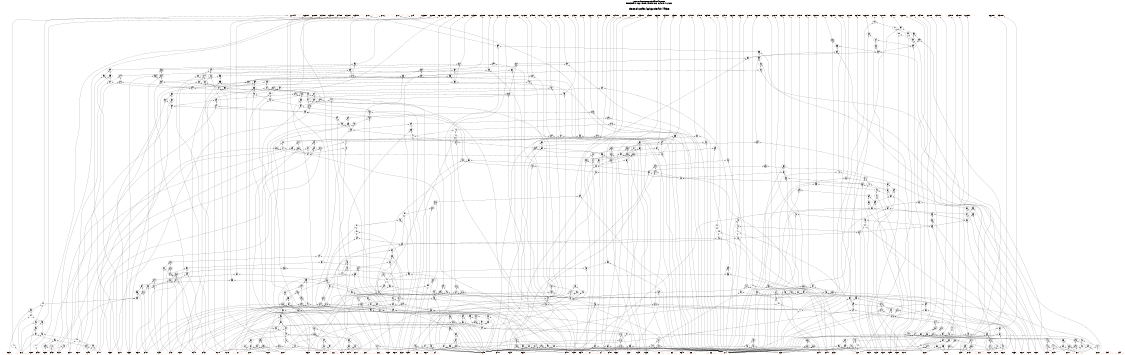 # Network structure generated by ABC

digraph network {
size = "7.5,10";
center = true;
edge [dir = back];

{
  node [shape = plaintext];
  edge [style = invis];
  LevelTitle1 [label=""];
  LevelTitle2 [label=""];
  Level56 [label = ""];
  Level55 [label = ""];
  Level54 [label = ""];
  Level53 [label = ""];
  Level52 [label = ""];
  Level51 [label = ""];
  Level50 [label = ""];
  Level49 [label = ""];
  Level48 [label = ""];
  Level47 [label = ""];
  Level46 [label = ""];
  Level45 [label = ""];
  Level44 [label = ""];
  Level43 [label = ""];
  Level42 [label = ""];
  Level41 [label = ""];
  Level40 [label = ""];
  Level39 [label = ""];
  Level38 [label = ""];
  Level37 [label = ""];
  Level36 [label = ""];
  Level35 [label = ""];
  Level34 [label = ""];
  Level33 [label = ""];
  Level32 [label = ""];
  Level31 [label = ""];
  Level30 [label = ""];
  Level29 [label = ""];
  Level28 [label = ""];
  Level27 [label = ""];
  Level26 [label = ""];
  Level25 [label = ""];
  Level24 [label = ""];
  Level23 [label = ""];
  Level22 [label = ""];
  Level21 [label = ""];
  Level20 [label = ""];
  Level19 [label = ""];
  Level18 [label = ""];
  Level17 [label = ""];
  Level16 [label = ""];
  Level15 [label = ""];
  Level14 [label = ""];
  Level13 [label = ""];
  Level12 [label = ""];
  Level11 [label = ""];
  Level10 [label = ""];
  Level9 [label = ""];
  Level8 [label = ""];
  Level7 [label = ""];
  Level6 [label = ""];
  Level5 [label = ""];
  Level4 [label = ""];
  Level3 [label = ""];
  Level2 [label = ""];
  Level1 [label = ""];
  Level0 [label = ""];
  LevelTitle1 ->  LevelTitle2 ->  Level56 ->  Level55 ->  Level54 ->  Level53 ->  Level52 ->  Level51 ->  Level50 ->  Level49 ->  Level48 ->  Level47 ->  Level46 ->  Level45 ->  Level44 ->  Level43 ->  Level42 ->  Level41 ->  Level40 ->  Level39 ->  Level38 ->  Level37 ->  Level36 ->  Level35 ->  Level34 ->  Level33 ->  Level32 ->  Level31 ->  Level30 ->  Level29 ->  Level28 ->  Level27 ->  Level26 ->  Level25 ->  Level24 ->  Level23 ->  Level22 ->  Level21 ->  Level20 ->  Level19 ->  Level18 ->  Level17 ->  Level16 ->  Level15 ->  Level14 ->  Level13 ->  Level12 ->  Level11 ->  Level10 ->  Level9 ->  Level8 ->  Level7 ->  Level6 ->  Level5 ->  Level4 ->  Level3 ->  Level2 ->  Level1 ->  Level0;
}

{
  rank = same;
  LevelTitle1;
  title1 [shape=plaintext,
          fontsize=20,
          fontname = "Times-Roman",
          label="Network structure visualized by ABC\nBenchmark \"top\". Time was Thu Oct  8 20:19:11 2020. "
         ];
}

{
  rank = same;
  LevelTitle2;
  title2 [shape=plaintext,
          fontsize=18,
          fontname = "Times-Roman",
          label="The network contains 466 logic nodes and 74 latches.\n"
         ];
}

{
  rank = same;
  Level56;
  Node20 [label = "pg701bf", shape = invtriangle, color = coral, fillcolor = coral];
  Node21 [label = "pg702", shape = invtriangle, color = coral, fillcolor = coral];
  Node22 [label = "pg726", shape = invtriangle, color = coral, fillcolor = coral];
  Node23 [label = "pg727", shape = invtriangle, color = coral, fillcolor = coral];
  Node24 [label = "pg729", shape = invtriangle, color = coral, fillcolor = coral];
  Node26 [label = "ng31L_in", shape = box, color = coral, fillcolor = coral];
  Node29 [label = "ng27L_in", shape = box, color = coral, fillcolor = coral];
  Node32 [label = "ng28L_in", shape = box, color = coral, fillcolor = coral];
  Node35 [label = "ng29L_in", shape = box, color = coral, fillcolor = coral];
  Node38 [label = "ng30L_in", shape = box, color = coral, fillcolor = coral];
  Node41 [label = "ng23L_in", shape = box, color = coral, fillcolor = coral];
  Node44 [label = "ng24L_in", shape = box, color = coral, fillcolor = coral];
  Node47 [label = "ng25L_in", shape = box, color = coral, fillcolor = coral];
  Node50 [label = "ng26L_in", shape = box, color = coral, fillcolor = coral];
  Node53 [label = "ng72L_in", shape = box, color = coral, fillcolor = coral];
  Node56 [label = "ng83L_in", shape = box, color = coral, fillcolor = coral];
  Node59 [label = "ng94L_in", shape = box, color = coral, fillcolor = coral];
  Node62 [label = "ng73L_in", shape = box, color = coral, fillcolor = coral];
  Node65 [label = "ng82L_in", shape = box, color = coral, fillcolor = coral];
  Node68 [label = "ng95L_in", shape = box, color = coral, fillcolor = coral];
  Node71 [label = "ng74L_in", shape = box, color = coral, fillcolor = coral];
  Node74 [label = "ng85L_in", shape = box, color = coral, fillcolor = coral];
  Node77 [label = "ng92L_in", shape = box, color = coral, fillcolor = coral];
  Node80 [label = "ng22L_in", shape = box, color = coral, fillcolor = coral];
  Node83 [label = "ng75L_in", shape = box, color = coral, fillcolor = coral];
  Node86 [label = "ng84L_in", shape = box, color = coral, fillcolor = coral];
  Node89 [label = "ng93L_in", shape = box, color = coral, fillcolor = coral];
  Node92 [label = "ng32L_in", shape = box, color = coral, fillcolor = coral];
  Node95 [label = "ng43L_in", shape = box, color = coral, fillcolor = coral];
  Node98 [label = "ng54L_in", shape = box, color = coral, fillcolor = coral];
  Node101 [label = "ng65L_in", shape = box, color = coral, fillcolor = coral];
  Node104 [label = "ng33L_in", shape = box, color = coral, fillcolor = coral];
  Node107 [label = "ng42L_in", shape = box, color = coral, fillcolor = coral];
  Node110 [label = "ng55L_in", shape = box, color = coral, fillcolor = coral];
  Node113 [label = "ng64L_in", shape = box, color = coral, fillcolor = coral];
  Node116 [label = "ng34L_in", shape = box, color = coral, fillcolor = coral];
  Node119 [label = "ng45L_in", shape = box, color = coral, fillcolor = coral];
  Node122 [label = "ng52L_in", shape = box, color = coral, fillcolor = coral];
  Node125 [label = "ng63L_in", shape = box, color = coral, fillcolor = coral];
  Node128 [label = "ng35L_in", shape = box, color = coral, fillcolor = coral];
  Node131 [label = "ng44L_in", shape = box, color = coral, fillcolor = coral];
  Node134 [label = "ng53L_in", shape = box, color = coral, fillcolor = coral];
  Node137 [label = "ng62L_in", shape = box, color = coral, fillcolor = coral];
  Node140 [label = "ng36L_in", shape = box, color = coral, fillcolor = coral];
  Node143 [label = "ng47L_in", shape = box, color = coral, fillcolor = coral];
  Node146 [label = "ng58L_in", shape = box, color = coral, fillcolor = coral];
  Node149 [label = "ng69L_in", shape = box, color = coral, fillcolor = coral];
  Node152 [label = "ng80L_in", shape = box, color = coral, fillcolor = coral];
  Node155 [label = "ng91L_in", shape = box, color = coral, fillcolor = coral];
  Node158 [label = "ng37L_in", shape = box, color = coral, fillcolor = coral];
  Node161 [label = "ng46L_in", shape = box, color = coral, fillcolor = coral];
  Node164 [label = "ng59L_in", shape = box, color = coral, fillcolor = coral];
  Node167 [label = "ng68L_in", shape = box, color = coral, fillcolor = coral];
  Node170 [label = "ng81L_in", shape = box, color = coral, fillcolor = coral];
  Node173 [label = "ng90L_in", shape = box, color = coral, fillcolor = coral];
  Node176 [label = "ng38L_in", shape = box, color = coral, fillcolor = coral];
  Node179 [label = "ng49L_in", shape = box, color = coral, fillcolor = coral];
  Node182 [label = "ng56L_in", shape = box, color = coral, fillcolor = coral];
  Node185 [label = "ng67L_in", shape = box, color = coral, fillcolor = coral];
  Node188 [label = "ng39L_in", shape = box, color = coral, fillcolor = coral];
  Node191 [label = "ng48L_in", shape = box, color = coral, fillcolor = coral];
  Node194 [label = "ng57L_in", shape = box, color = coral, fillcolor = coral];
  Node197 [label = "ng66L_in", shape = box, color = coral, fillcolor = coral];
  Node200 [label = "ng40L_in", shape = box, color = coral, fillcolor = coral];
  Node203 [label = "ng51L_in", shape = box, color = coral, fillcolor = coral];
  Node206 [label = "ng76L_in", shape = box, color = coral, fillcolor = coral];
  Node209 [label = "ng87L_in", shape = box, color = coral, fillcolor = coral];
  Node212 [label = "ng41L_in", shape = box, color = coral, fillcolor = coral];
  Node215 [label = "ng50L_in", shape = box, color = coral, fillcolor = coral];
  Node218 [label = "ng77L_in", shape = box, color = coral, fillcolor = coral];
  Node221 [label = "ng86L_in", shape = box, color = coral, fillcolor = coral];
  Node224 [label = "ng60L_in", shape = box, color = coral, fillcolor = coral];
  Node227 [label = "ng71L_in", shape = box, color = coral, fillcolor = coral];
  Node230 [label = "ng78L_in", shape = box, color = coral, fillcolor = coral];
  Node233 [label = "ng89L_in", shape = box, color = coral, fillcolor = coral];
  Node236 [label = "ng61L_in", shape = box, color = coral, fillcolor = coral];
  Node239 [label = "ng70L_in", shape = box, color = coral, fillcolor = coral];
  Node242 [label = "ng79L_in", shape = box, color = coral, fillcolor = coral];
  Node245 [label = "ng88L_in", shape = box, color = coral, fillcolor = coral];
}

{
  rank = same;
  Level55;
  Node702 [label = "702\n", shape = ellipse];
}

{
  rank = same;
  Level54;
  Node594 [label = "594\n", shape = ellipse];
  Node701 [label = "701\n", shape = ellipse];
}

{
  rank = same;
  Level53;
  Node593 [label = "593\n", shape = ellipse];
  Node615 [label = "615\n", shape = ellipse];
  Node699 [label = "699\n", shape = ellipse];
  Node700 [label = "700\n", shape = ellipse];
}

{
  rank = same;
  Level52;
  Node591 [label = "591\n", shape = ellipse];
  Node592 [label = "592\n", shape = ellipse];
  Node614 [label = "614\n", shape = ellipse];
  Node636 [label = "636\n", shape = ellipse];
}

{
  rank = same;
  Level51;
  Node359 [label = "359\n", shape = ellipse];
  Node590 [label = "590\n", shape = ellipse];
  Node613 [label = "613\n", shape = ellipse];
  Node635 [label = "635\n", shape = ellipse];
}

{
  rank = same;
  Level50;
  Node358 [label = "358\n", shape = ellipse];
  Node589 [label = "589\n", shape = ellipse];
  Node634 [label = "634\n", shape = ellipse];
}

{
  rank = same;
  Level49;
  Node357 [label = "357\n", shape = ellipse];
  Node588 [label = "588\n", shape = ellipse];
}

{
  rank = same;
  Level48;
  Node356 [label = "356\n", shape = ellipse];
  Node567 [label = "567\n", shape = ellipse];
  Node570 [label = "570\n", shape = ellipse];
  Node587 [label = "587\n", shape = ellipse];
  Node690 [label = "690\n", shape = ellipse];
  Node698 [label = "698\n", shape = ellipse];
}

{
  rank = same;
  Level47;
  Node352 [label = "352\n", shape = ellipse];
  Node557 [label = "557\n", shape = ellipse];
  Node566 [label = "566\n", shape = ellipse];
  Node569 [label = "569\n", shape = ellipse];
  Node586 [label = "586\n", shape = ellipse];
  Node675 [label = "675\n", shape = ellipse];
  Node680 [label = "680\n", shape = ellipse];
  Node689 [label = "689\n", shape = ellipse];
  Node697 [label = "697\n", shape = ellipse];
}

{
  rank = same;
  Level46;
  Node351 [label = "351\n", shape = ellipse];
  Node556 [label = "556\n", shape = ellipse];
  Node564 [label = "564\n", shape = ellipse];
  Node565 [label = "565\n", shape = ellipse];
  Node568 [label = "568\n", shape = ellipse];
  Node656 [label = "656\n", shape = ellipse];
  Node660 [label = "660\n", shape = ellipse];
  Node674 [label = "674\n", shape = ellipse];
  Node676 [label = "676\n", shape = ellipse];
  Node679 [label = "679\n", shape = ellipse];
  Node687 [label = "687\n", shape = ellipse];
  Node688 [label = "688\n", shape = ellipse];
  Node695 [label = "695\n", shape = ellipse];
  Node696 [label = "696\n", shape = ellipse];
}

{
  rank = same;
  Level45;
  Node350 [label = "350\n", shape = ellipse];
  Node481 [label = "481\n", shape = ellipse];
  Node552 [label = "552\n", shape = ellipse];
  Node554 [label = "554\n", shape = ellipse];
  Node555 [label = "555\n", shape = ellipse];
  Node655 [label = "655\n", shape = ellipse];
  Node659 [label = "659\n", shape = ellipse];
  Node672 [label = "672\n", shape = ellipse];
  Node673 [label = "673\n", shape = ellipse];
  Node677 [label = "677\n", shape = ellipse];
  Node678 [label = "678\n", shape = ellipse];
}

{
  rank = same;
  Level44;
  Node349 [label = "349\n", shape = ellipse];
  Node467 [label = "467\n", shape = ellipse];
  Node480 [label = "480\n", shape = ellipse];
  Node553 [label = "553\n", shape = ellipse];
  Node584 [label = "584\n", shape = ellipse];
  Node612 [label = "612\n", shape = ellipse];
  Node654 [label = "654\n", shape = ellipse];
  Node657 [label = "657\n", shape = ellipse];
  Node658 [label = "658\n", shape = ellipse];
}

{
  rank = same;
  Level43;
  Node348 [label = "348\n", shape = ellipse];
  Node445 [label = "445\n", shape = ellipse];
  Node466 [label = "466\n", shape = ellipse];
  Node478 [label = "478\n", shape = ellipse];
  Node479 [label = "479\n", shape = ellipse];
  Node583 [label = "583\n", shape = ellipse];
  Node585 [label = "585\n", shape = ellipse];
  Node611 [label = "611\n", shape = ellipse];
  Node646 [label = "646\n", shape = ellipse];
}

{
  rank = same;
  Level42;
  Node347 [label = "347\n", shape = ellipse];
  Node444 [label = "444\n", shape = ellipse];
  Node464 [label = "464\n", shape = ellipse];
  Node465 [label = "465\n", shape = ellipse];
  Node579 [label = "579\n", shape = ellipse];
  Node581 [label = "581\n", shape = ellipse];
  Node582 [label = "582\n", shape = ellipse];
  Node610 [label = "610\n", shape = ellipse];
  Node645 [label = "645\n", shape = ellipse];
}

{
  rank = same;
  Level41;
  Node346 [label = "346\n", shape = ellipse];
  Node434 [label = "434\n", shape = ellipse];
  Node580 [label = "580\n", shape = ellipse];
  Node644 [label = "644\n", shape = ellipse];
}

{
  rank = same;
  Level40;
  Node345 [label = "345\n", shape = ellipse];
  Node433 [label = "433\n", shape = ellipse];
  Node625 [label = "625\n", shape = ellipse];
}

{
  rank = same;
  Level39;
  Node344 [label = "344\n", shape = ellipse];
  Node432 [label = "432\n", shape = ellipse];
  Node605 [label = "605\n", shape = ellipse];
  Node624 [label = "624\n", shape = ellipse];
}

{
  rank = same;
  Level38;
  Node343 [label = "343\n", shape = ellipse];
  Node431 [label = "431\n", shape = ellipse];
  Node573 [label = "573\n", shape = ellipse];
  Node604 [label = "604\n", shape = ellipse];
  Node623 [label = "623\n", shape = ellipse];
}

{
  rank = same;
  Level37;
  Node342 [label = "342\n", shape = ellipse];
  Node572 [label = "572\n", shape = ellipse];
  Node603 [label = "603\n", shape = ellipse];
}

{
  rank = same;
  Level36;
  Node341 [label = "341\n", shape = ellipse];
  Node571 [label = "571\n", shape = ellipse];
  Node578 [label = "578\n", shape = ellipse];
  Node629 [label = "629\n", shape = ellipse];
  Node633 [label = "633\n", shape = ellipse];
  Node643 [label = "643\n", shape = ellipse];
  Node667 [label = "667\n", shape = ellipse];
  Node671 [label = "671\n", shape = ellipse];
}

{
  rank = same;
  Level35;
  Node340 [label = "340\n", shape = ellipse];
  Node354 [label = "354\n", shape = ellipse];
  Node539 [label = "539\n", shape = ellipse];
  Node577 [label = "577\n", shape = ellipse];
  Node628 [label = "628\n", shape = ellipse];
  Node632 [label = "632\n", shape = ellipse];
  Node642 [label = "642\n", shape = ellipse];
  Node653 [label = "653\n", shape = ellipse];
  Node666 [label = "666\n", shape = ellipse];
  Node670 [label = "670\n", shape = ellipse];
}

{
  rank = same;
  Level34;
  Node339 [label = "339\n", shape = ellipse];
  Node527 [label = "527\n", shape = ellipse];
  Node538 [label = "538\n", shape = ellipse];
  Node575 [label = "575\n", shape = ellipse];
  Node576 [label = "576\n", shape = ellipse];
  Node626 [label = "626\n", shape = ellipse];
  Node627 [label = "627\n", shape = ellipse];
  Node630 [label = "630\n", shape = ellipse];
  Node631 [label = "631\n", shape = ellipse];
  Node639 [label = "639\n", shape = ellipse];
  Node640 [label = "640\n", shape = ellipse];
  Node641 [label = "641\n", shape = ellipse];
  Node652 [label = "652\n", shape = ellipse];
  Node665 [label = "665\n", shape = ellipse];
  Node668 [label = "668\n", shape = ellipse];
  Node669 [label = "669\n", shape = ellipse];
}

{
  rank = same;
  Level33;
  Node338 [label = "338\n", shape = ellipse];
  Node523 [label = "523\n", shape = ellipse];
  Node526 [label = "526\n", shape = ellipse];
  Node536 [label = "536\n", shape = ellipse];
  Node537 [label = "537\n", shape = ellipse];
  Node574 [label = "574\n", shape = ellipse];
  Node638 [label = "638\n", shape = ellipse];
  Node651 [label = "651\n", shape = ellipse];
}

{
  rank = same;
  Level32;
  Node336 [label = "336\n", shape = ellipse];
  Node337 [label = "337\n", shape = ellipse];
  Node430 [label = "430\n", shape = ellipse];
  Node522 [label = "522\n", shape = ellipse];
  Node524 [label = "524\n", shape = ellipse];
  Node525 [label = "525\n", shape = ellipse];
  Node546 [label = "546\n", shape = ellipse];
  Node637 [label = "637\n", shape = ellipse];
}

{
  rank = same;
  Level31;
  Node335 [label = "335\n", shape = ellipse];
  Node353 [label = "353\n", shape = ellipse];
  Node429 [label = "429\n", shape = ellipse];
  Node532 [label = "532\n", shape = ellipse];
  Node545 [label = "545\n", shape = ellipse];
}

{
  rank = same;
  Level30;
  Node334 [label = "334\n", shape = ellipse];
  Node428 [label = "428\n", shape = ellipse];
  Node512 [label = "512\n", shape = ellipse];
  Node531 [label = "531\n", shape = ellipse];
  Node544 [label = "544\n", shape = ellipse];
}

{
  rank = same;
  Level29;
  Node333 [label = "333\n", shape = ellipse];
  Node381 [label = "381\n", shape = ellipse];
  Node511 [label = "511\n", shape = ellipse];
  Node530 [label = "530\n", shape = ellipse];
}

{
  rank = same;
  Level28;
  Node332 [label = "332\n", shape = ellipse];
  Node380 [label = "380\n", shape = ellipse];
  Node393 [label = "393\n", shape = ellipse];
  Node510 [label = "510\n", shape = ellipse];
}

{
  rank = same;
  Level27;
  Node331 [label = "331\n", shape = ellipse];
  Node379 [label = "379\n", shape = ellipse];
  Node390 [label = "390\n", shape = ellipse];
  Node392 [label = "392\n", shape = ellipse];
}

{
  rank = same;
  Level26;
  Node330 [label = "330\n", shape = ellipse];
  Node389 [label = "389\n", shape = ellipse];
  Node391 [label = "391\n", shape = ellipse];
  Node509 [label = "509\n", shape = ellipse];
}

{
  rank = same;
  Level25;
  Node329 [label = "329\n", shape = ellipse];
  Node387 [label = "387\n", shape = ellipse];
  Node388 [label = "388\n", shape = ellipse];
  Node508 [label = "508\n", shape = ellipse];
}

{
  rank = same;
  Level24;
  Node328 [label = "328\n", shape = ellipse];
  Node355 [label = "355\n", shape = ellipse];
  Node384 [label = "384\n", shape = ellipse];
  Node386 [label = "386\n", shape = ellipse];
  Node500 [label = "500\n", shape = ellipse];
}

{
  rank = same;
  Level23;
  Node327 [label = "327\n", shape = ellipse];
  Node383 [label = "383\n", shape = ellipse];
  Node385 [label = "385\n", shape = ellipse];
  Node416 [label = "416\n", shape = ellipse];
  Node497 [label = "497\n", shape = ellipse];
}

{
  rank = same;
  Level22;
  Node326 [label = "326\n", shape = ellipse];
  Node382 [label = "382\n", shape = ellipse];
  Node413 [label = "413\n", shape = ellipse];
  Node415 [label = "415\n", shape = ellipse];
  Node496 [label = "496\n", shape = ellipse];
}

{
  rank = same;
  Level21;
  Node325 [label = "325\n", shape = ellipse];
  Node410 [label = "410\n", shape = ellipse];
  Node412 [label = "412\n", shape = ellipse];
  Node414 [label = "414\n", shape = ellipse];
  Node491 [label = "491\n", shape = ellipse];
}

{
  rank = same;
  Level20;
  Node324 [label = "324\n", shape = ellipse];
  Node409 [label = "409\n", shape = ellipse];
  Node411 [label = "411\n", shape = ellipse];
  Node490 [label = "490\n", shape = ellipse];
}

{
  rank = same;
  Level19;
  Node323 [label = "323\n", shape = ellipse];
  Node408 [label = "408\n", shape = ellipse];
  Node489 [label = "489\n", shape = ellipse];
}

{
  rank = same;
  Level18;
  Node322 [label = "322\n", shape = ellipse];
}

{
  rank = same;
  Level17;
  Node321 [label = "321\n", shape = ellipse];
}

{
  rank = same;
  Level16;
  Node313 [label = "313\n", shape = ellipse];
  Node609 [label = "609\n", shape = ellipse];
}

{
  rank = same;
  Level15;
  Node312 [label = "312\n", shape = ellipse];
  Node443 [label = "443\n", shape = ellipse];
  Node463 [label = "463\n", shape = ellipse];
  Node551 [label = "551\n", shape = ellipse];
  Node608 [label = "608\n", shape = ellipse];
}

{
  rank = same;
  Level14;
  Node304 [label = "304\n", shape = ellipse];
  Node442 [label = "442\n", shape = ellipse];
  Node462 [label = "462\n", shape = ellipse];
  Node550 [label = "550\n", shape = ellipse];
  Node559 [label = "559\n", shape = ellipse];
  Node563 [label = "563\n", shape = ellipse];
  Node606 [label = "606\n", shape = ellipse];
  Node607 [label = "607\n", shape = ellipse];
}

{
  rank = same;
  Level13;
  Node303 [label = "303\n", shape = ellipse];
  Node441 [label = "441\n", shape = ellipse];
  Node461 [label = "461\n", shape = ellipse];
  Node495 [label = "495\n", shape = ellipse];
  Node520 [label = "520\n", shape = ellipse];
  Node548 [label = "548\n", shape = ellipse];
  Node549 [label = "549\n", shape = ellipse];
  Node558 [label = "558\n", shape = ellipse];
  Node562 [label = "562\n", shape = ellipse];
}

{
  rank = same;
  Level12;
  Node295 [label = "295\n", shape = ellipse];
  Node440 [label = "440\n", shape = ellipse];
  Node488 [label = "488\n", shape = ellipse];
  Node507 [label = "507\n", shape = ellipse];
  Node519 [label = "519\n", shape = ellipse];
  Node535 [label = "535\n", shape = ellipse];
  Node547 [label = "547\n", shape = ellipse];
  Node561 [label = "561\n", shape = ellipse];
}

{
  rank = same;
  Level11;
  Node294 [label = "294\n", shape = ellipse];
  Node424 [label = "424\n", shape = ellipse];
  Node438 [label = "438\n", shape = ellipse];
  Node439 [label = "439\n", shape = ellipse];
  Node455 [label = "455\n", shape = ellipse];
  Node460 [label = "460\n", shape = ellipse];
  Node470 [label = "470\n", shape = ellipse];
  Node484 [label = "484\n", shape = ellipse];
  Node487 [label = "487\n", shape = ellipse];
  Node499 [label = "499\n", shape = ellipse];
  Node517 [label = "517\n", shape = ellipse];
  Node518 [label = "518\n", shape = ellipse];
  Node534 [label = "534\n", shape = ellipse];
  Node597 [label = "597\n", shape = ellipse];
  Node618 [label = "618\n", shape = ellipse];
  Node686 [label = "686\n", shape = ellipse];
  Node705 [label = "705\n", shape = ellipse];
}

{
  rank = same;
  Level10;
  Node272 [label = "272\n", shape = ellipse];
  Node286 [label = "286\n", shape = ellipse];
  Node422 [label = "422\n", shape = ellipse];
  Node423 [label = "423\n", shape = ellipse];
  Node453 [label = "453\n", shape = ellipse];
  Node454 [label = "454\n", shape = ellipse];
  Node458 [label = "458\n", shape = ellipse];
  Node459 [label = "459\n", shape = ellipse];
  Node468 [label = "468\n", shape = ellipse];
  Node469 [label = "469\n", shape = ellipse];
  Node482 [label = "482\n", shape = ellipse];
  Node483 [label = "483\n", shape = ellipse];
  Node485 [label = "485\n", shape = ellipse];
  Node486 [label = "486\n", shape = ellipse];
  Node494 [label = "494\n", shape = ellipse];
  Node516 [label = "516\n", shape = ellipse];
  Node533 [label = "533\n", shape = ellipse];
  Node595 [label = "595\n", shape = ellipse];
  Node596 [label = "596\n", shape = ellipse];
  Node616 [label = "616\n", shape = ellipse];
  Node617 [label = "617\n", shape = ellipse];
  Node684 [label = "684\n", shape = ellipse];
  Node685 [label = "685\n", shape = ellipse];
  Node703 [label = "703\n", shape = ellipse];
  Node704 [label = "704\n", shape = ellipse];
}

{
  rank = same;
  Level9;
  Node271 [label = "271\n", shape = ellipse];
  Node285 [label = "285\n", shape = ellipse];
  Node293 [label = "293\n", shape = ellipse];
  Node302 [label = "302\n", shape = ellipse];
  Node311 [label = "311\n", shape = ellipse];
  Node320 [label = "320\n", shape = ellipse];
  Node418 [label = "418\n", shape = ellipse];
  Node427 [label = "427\n", shape = ellipse];
  Node457 [label = "457\n", shape = ellipse];
  Node493 [label = "493\n", shape = ellipse];
  Node514 [label = "514\n", shape = ellipse];
  Node515 [label = "515\n", shape = ellipse];
  Node543 [label = "543\n", shape = ellipse];
  Node650 [label = "650\n", shape = ellipse];
}

{
  rank = same;
  Level8;
  Node269 [label = "269\n", shape = ellipse];
  Node283 [label = "283\n", shape = ellipse];
  Node284 [label = "284\n", shape = ellipse];
  Node291 [label = "291\n", shape = ellipse];
  Node292 [label = "292\n", shape = ellipse];
  Node300 [label = "300\n", shape = ellipse];
  Node301 [label = "301\n", shape = ellipse];
  Node309 [label = "309\n", shape = ellipse];
  Node310 [label = "310\n", shape = ellipse];
  Node318 [label = "318\n", shape = ellipse];
  Node319 [label = "319\n", shape = ellipse];
  Node378 [label = "378\n", shape = ellipse];
  Node407 [label = "407\n", shape = ellipse];
  Node417 [label = "417\n", shape = ellipse];
  Node426 [label = "426\n", shape = ellipse];
  Node456 [label = "456\n", shape = ellipse];
  Node529 [label = "529\n", shape = ellipse];
  Node542 [label = "542\n", shape = ellipse];
  Node649 [label = "649\n", shape = ellipse];
}

{
  rank = same;
  Level7;
  Node268 [label = "268\n", shape = ellipse];
  Node282 [label = "282\n", shape = ellipse];
  Node290 [label = "290\n", shape = ellipse];
  Node299 [label = "299\n", shape = ellipse];
  Node308 [label = "308\n", shape = ellipse];
  Node317 [label = "317\n", shape = ellipse];
  Node377 [label = "377\n", shape = ellipse];
  Node405 [label = "405\n", shape = ellipse];
  Node528 [label = "528\n", shape = ellipse];
  Node540 [label = "540\n", shape = ellipse];
  Node541 [label = "541\n", shape = ellipse];
  Node647 [label = "647\n", shape = ellipse];
  Node648 [label = "648\n", shape = ellipse];
}

{
  rank = same;
  Level6;
  Node256 [label = "256\n", shape = ellipse];
  Node281 [label = "281\n", shape = ellipse];
  Node289 [label = "289\n", shape = ellipse];
  Node298 [label = "298\n", shape = ellipse];
  Node307 [label = "307\n", shape = ellipse];
  Node316 [label = "316\n", shape = ellipse];
  Node376 [label = "376\n", shape = ellipse];
  Node404 [label = "404\n", shape = ellipse];
}

{
  rank = same;
  Level5;
  Node252 [label = "252\n", shape = ellipse];
  Node280 [label = "280\n", shape = ellipse];
  Node288 [label = "288\n", shape = ellipse];
  Node297 [label = "297\n", shape = ellipse];
  Node306 [label = "306\n", shape = ellipse];
  Node315 [label = "315\n", shape = ellipse];
  Node374 [label = "374\n", shape = ellipse];
  Node403 [label = "403\n", shape = ellipse];
  Node406 [label = "406\n", shape = ellipse];
}

{
  rank = same;
  Level4;
  Node250 [label = "250\n", shape = ellipse];
  Node251 [label = "251\n", shape = ellipse];
  Node267 [label = "267\n", shape = ellipse];
  Node279 [label = "279\n", shape = ellipse];
  Node364 [label = "364\n", shape = ellipse];
  Node398 [label = "398\n", shape = ellipse];
  Node477 [label = "477\n", shape = ellipse];
  Node506 [label = "506\n", shape = ellipse];
  Node602 [label = "602\n", shape = ellipse];
  Node622 [label = "622\n", shape = ellipse];
}

{
  rank = same;
  Level3;
  Node249 [label = "249\n", shape = ellipse];
  Node266 [label = "266\n", shape = ellipse];
  Node277 [label = "277\n", shape = ellipse];
  Node278 [label = "278\n", shape = ellipse];
  Node362 [label = "362\n", shape = ellipse];
  Node363 [label = "363\n", shape = ellipse];
  Node375 [label = "375\n", shape = ellipse];
  Node397 [label = "397\n", shape = ellipse];
  Node402 [label = "402\n", shape = ellipse];
  Node449 [label = "449\n", shape = ellipse];
  Node476 [label = "476\n", shape = ellipse];
  Node505 [label = "505\n", shape = ellipse];
  Node601 [label = "601\n", shape = ellipse];
  Node621 [label = "621\n", shape = ellipse];
  Node664 [label = "664\n", shape = ellipse];
  Node694 [label = "694\n", shape = ellipse];
  Node709 [label = "709\n", shape = ellipse];
}

{
  rank = same;
  Level2;
  Node248 [label = "248\n", shape = ellipse];
  Node255 [label = "255\n", shape = ellipse];
  Node259 [label = "259\n", shape = ellipse];
  Node262 [label = "262\n", shape = ellipse];
  Node265 [label = "265\n", shape = ellipse];
  Node276 [label = "276\n", shape = ellipse];
  Node361 [label = "361\n", shape = ellipse];
  Node367 [label = "367\n", shape = ellipse];
  Node370 [label = "370\n", shape = ellipse];
  Node373 [label = "373\n", shape = ellipse];
  Node396 [label = "396\n", shape = ellipse];
  Node401 [label = "401\n", shape = ellipse];
  Node421 [label = "421\n", shape = ellipse];
  Node437 [label = "437\n", shape = ellipse];
  Node448 [label = "448\n", shape = ellipse];
  Node452 [label = "452\n", shape = ellipse];
  Node475 [label = "475\n", shape = ellipse];
  Node504 [label = "504\n", shape = ellipse];
  Node600 [label = "600\n", shape = ellipse];
  Node620 [label = "620\n", shape = ellipse];
  Node663 [label = "663\n", shape = ellipse];
  Node683 [label = "683\n", shape = ellipse];
  Node693 [label = "693\n", shape = ellipse];
  Node708 [label = "708\n", shape = ellipse];
}

{
  rank = same;
  Level1;
  Node247 [label = "247\n", shape = ellipse];
  Node253 [label = "253\n", shape = ellipse];
  Node254 [label = "254\n", shape = ellipse];
  Node257 [label = "257\n", shape = ellipse];
  Node258 [label = "258\n", shape = ellipse];
  Node260 [label = "260\n", shape = ellipse];
  Node261 [label = "261\n", shape = ellipse];
  Node263 [label = "263\n", shape = ellipse];
  Node264 [label = "264\n", shape = ellipse];
  Node270 [label = "270\n", shape = ellipse];
  Node273 [label = "273\n", shape = ellipse];
  Node274 [label = "274\n", shape = ellipse];
  Node275 [label = "275\n", shape = ellipse];
  Node287 [label = "287\n", shape = ellipse];
  Node296 [label = "296\n", shape = ellipse];
  Node305 [label = "305\n", shape = ellipse];
  Node314 [label = "314\n", shape = ellipse];
  Node360 [label = "360\n", shape = ellipse];
  Node365 [label = "365\n", shape = ellipse];
  Node366 [label = "366\n", shape = ellipse];
  Node368 [label = "368\n", shape = ellipse];
  Node369 [label = "369\n", shape = ellipse];
  Node371 [label = "371\n", shape = ellipse];
  Node372 [label = "372\n", shape = ellipse];
  Node394 [label = "394\n", shape = ellipse];
  Node395 [label = "395\n", shape = ellipse];
  Node399 [label = "399\n", shape = ellipse];
  Node400 [label = "400\n", shape = ellipse];
  Node419 [label = "419\n", shape = ellipse];
  Node420 [label = "420\n", shape = ellipse];
  Node425 [label = "425\n", shape = ellipse];
  Node435 [label = "435\n", shape = ellipse];
  Node436 [label = "436\n", shape = ellipse];
  Node446 [label = "446\n", shape = ellipse];
  Node447 [label = "447\n", shape = ellipse];
  Node450 [label = "450\n", shape = ellipse];
  Node451 [label = "451\n", shape = ellipse];
  Node471 [label = "471\n", shape = ellipse];
  Node472 [label = "472\n", shape = ellipse];
  Node473 [label = "473\n", shape = ellipse];
  Node474 [label = "474\n", shape = ellipse];
  Node492 [label = "492\n", shape = ellipse];
  Node498 [label = "498\n", shape = ellipse];
  Node501 [label = "501\n", shape = ellipse];
  Node502 [label = "502\n", shape = ellipse];
  Node503 [label = "503\n", shape = ellipse];
  Node513 [label = "513\n", shape = ellipse];
  Node521 [label = "521\n", shape = ellipse];
  Node560 [label = "560\n", shape = ellipse];
  Node598 [label = "598\n", shape = ellipse];
  Node599 [label = "599\n", shape = ellipse];
  Node619 [label = "619\n", shape = ellipse];
  Node661 [label = "661\n", shape = ellipse];
  Node662 [label = "662\n", shape = ellipse];
  Node681 [label = "681\n", shape = ellipse];
  Node682 [label = "682\n", shape = ellipse];
  Node691 [label = "691\n", shape = ellipse];
  Node692 [label = "692\n", shape = ellipse];
  Node706 [label = "706\n", shape = ellipse];
  Node707 [label = "707\n", shape = ellipse];
  Node710 [label = "710\n", shape = ellipse];
  Node711 [label = "711\n", shape = ellipse];
  Node712 [label = "712\n", shape = ellipse];
}

{
  rank = same;
  Level0;
  Node1 [label = "clock", shape = triangle, color = coral, fillcolor = coral];
  Node2 [label = "pg7", shape = triangle, color = coral, fillcolor = coral];
  Node3 [label = "pg6", shape = triangle, color = coral, fillcolor = coral];
  Node4 [label = "pg5", shape = triangle, color = coral, fillcolor = coral];
  Node5 [label = "pg4", shape = triangle, color = coral, fillcolor = coral];
  Node6 [label = "pg3", shape = triangle, color = coral, fillcolor = coral];
  Node7 [label = "pg2", shape = triangle, color = coral, fillcolor = coral];
  Node8 [label = "pg1", shape = triangle, color = coral, fillcolor = coral];
  Node9 [label = "pg0", shape = triangle, color = coral, fillcolor = coral];
  Node10 [label = "pg9", shape = triangle, color = coral, fillcolor = coral];
  Node11 [label = "pg8", shape = triangle, color = coral, fillcolor = coral];
  Node12 [label = "pclk", shape = triangle, color = coral, fillcolor = coral];
  Node13 [label = "pg10", shape = triangle, color = coral, fillcolor = coral];
  Node14 [label = "pg12", shape = triangle, color = coral, fillcolor = coral];
  Node15 [label = "pg11", shape = triangle, color = coral, fillcolor = coral];
  Node16 [label = "pg14", shape = triangle, color = coral, fillcolor = coral];
  Node17 [label = "pg13", shape = triangle, color = coral, fillcolor = coral];
  Node18 [label = "pg16", shape = triangle, color = coral, fillcolor = coral];
  Node19 [label = "pg15", shape = triangle, color = coral, fillcolor = coral];
  Node27 [label = "ng31L", shape = box, color = coral, fillcolor = coral];
  Node30 [label = "ng27L", shape = box, color = coral, fillcolor = coral];
  Node33 [label = "ng28L", shape = box, color = coral, fillcolor = coral];
  Node36 [label = "ng29L", shape = box, color = coral, fillcolor = coral];
  Node39 [label = "ng30L", shape = box, color = coral, fillcolor = coral];
  Node42 [label = "ng23L", shape = box, color = coral, fillcolor = coral];
  Node45 [label = "ng24L", shape = box, color = coral, fillcolor = coral];
  Node48 [label = "ng25L", shape = box, color = coral, fillcolor = coral];
  Node51 [label = "ng26L", shape = box, color = coral, fillcolor = coral];
  Node54 [label = "ng72L", shape = box, color = coral, fillcolor = coral];
  Node57 [label = "ng83L", shape = box, color = coral, fillcolor = coral];
  Node60 [label = "ng94L", shape = box, color = coral, fillcolor = coral];
  Node63 [label = "ng73L", shape = box, color = coral, fillcolor = coral];
  Node66 [label = "ng82L", shape = box, color = coral, fillcolor = coral];
  Node69 [label = "ng95L", shape = box, color = coral, fillcolor = coral];
  Node72 [label = "ng74L", shape = box, color = coral, fillcolor = coral];
  Node75 [label = "ng85L", shape = box, color = coral, fillcolor = coral];
  Node78 [label = "ng92L", shape = box, color = coral, fillcolor = coral];
  Node81 [label = "ng22L", shape = box, color = coral, fillcolor = coral];
  Node84 [label = "ng75L", shape = box, color = coral, fillcolor = coral];
  Node87 [label = "ng84L", shape = box, color = coral, fillcolor = coral];
  Node90 [label = "ng93L", shape = box, color = coral, fillcolor = coral];
  Node93 [label = "ng32L", shape = box, color = coral, fillcolor = coral];
  Node96 [label = "ng43L", shape = box, color = coral, fillcolor = coral];
  Node99 [label = "ng54L", shape = box, color = coral, fillcolor = coral];
  Node102 [label = "ng65L", shape = box, color = coral, fillcolor = coral];
  Node105 [label = "ng33L", shape = box, color = coral, fillcolor = coral];
  Node108 [label = "ng42L", shape = box, color = coral, fillcolor = coral];
  Node111 [label = "ng55L", shape = box, color = coral, fillcolor = coral];
  Node114 [label = "ng64L", shape = box, color = coral, fillcolor = coral];
  Node117 [label = "ng34L", shape = box, color = coral, fillcolor = coral];
  Node120 [label = "ng45L", shape = box, color = coral, fillcolor = coral];
  Node123 [label = "ng52L", shape = box, color = coral, fillcolor = coral];
  Node126 [label = "ng63L", shape = box, color = coral, fillcolor = coral];
  Node129 [label = "ng35L", shape = box, color = coral, fillcolor = coral];
  Node132 [label = "ng44L", shape = box, color = coral, fillcolor = coral];
  Node135 [label = "ng53L", shape = box, color = coral, fillcolor = coral];
  Node138 [label = "ng62L", shape = box, color = coral, fillcolor = coral];
  Node141 [label = "ng36L", shape = box, color = coral, fillcolor = coral];
  Node144 [label = "ng47L", shape = box, color = coral, fillcolor = coral];
  Node147 [label = "ng58L", shape = box, color = coral, fillcolor = coral];
  Node150 [label = "ng69L", shape = box, color = coral, fillcolor = coral];
  Node153 [label = "ng80L", shape = box, color = coral, fillcolor = coral];
  Node156 [label = "ng91L", shape = box, color = coral, fillcolor = coral];
  Node159 [label = "ng37L", shape = box, color = coral, fillcolor = coral];
  Node162 [label = "ng46L", shape = box, color = coral, fillcolor = coral];
  Node165 [label = "ng59L", shape = box, color = coral, fillcolor = coral];
  Node168 [label = "ng68L", shape = box, color = coral, fillcolor = coral];
  Node171 [label = "ng81L", shape = box, color = coral, fillcolor = coral];
  Node174 [label = "ng90L", shape = box, color = coral, fillcolor = coral];
  Node177 [label = "ng38L", shape = box, color = coral, fillcolor = coral];
  Node180 [label = "ng49L", shape = box, color = coral, fillcolor = coral];
  Node183 [label = "ng56L", shape = box, color = coral, fillcolor = coral];
  Node186 [label = "ng67L", shape = box, color = coral, fillcolor = coral];
  Node189 [label = "ng39L", shape = box, color = coral, fillcolor = coral];
  Node192 [label = "ng48L", shape = box, color = coral, fillcolor = coral];
  Node195 [label = "ng57L", shape = box, color = coral, fillcolor = coral];
  Node198 [label = "ng66L", shape = box, color = coral, fillcolor = coral];
  Node201 [label = "ng40L", shape = box, color = coral, fillcolor = coral];
  Node204 [label = "ng51L", shape = box, color = coral, fillcolor = coral];
  Node207 [label = "ng76L", shape = box, color = coral, fillcolor = coral];
  Node210 [label = "ng87L", shape = box, color = coral, fillcolor = coral];
  Node213 [label = "ng41L", shape = box, color = coral, fillcolor = coral];
  Node216 [label = "ng50L", shape = box, color = coral, fillcolor = coral];
  Node219 [label = "ng77L", shape = box, color = coral, fillcolor = coral];
  Node222 [label = "ng86L", shape = box, color = coral, fillcolor = coral];
  Node225 [label = "ng60L", shape = box, color = coral, fillcolor = coral];
  Node228 [label = "ng71L", shape = box, color = coral, fillcolor = coral];
  Node231 [label = "ng78L", shape = box, color = coral, fillcolor = coral];
  Node234 [label = "ng89L", shape = box, color = coral, fillcolor = coral];
  Node237 [label = "ng61L", shape = box, color = coral, fillcolor = coral];
  Node240 [label = "ng70L", shape = box, color = coral, fillcolor = coral];
  Node243 [label = "ng79L", shape = box, color = coral, fillcolor = coral];
  Node246 [label = "ng88L", shape = box, color = coral, fillcolor = coral];
}

title1 -> title2 [style = invis];
title2 -> Node20 [style = invis];
title2 -> Node21 [style = invis];
title2 -> Node22 [style = invis];
title2 -> Node23 [style = invis];
title2 -> Node24 [style = invis];
title2 -> Node26 [style = invis];
title2 -> Node29 [style = invis];
title2 -> Node32 [style = invis];
title2 -> Node35 [style = invis];
title2 -> Node38 [style = invis];
title2 -> Node41 [style = invis];
title2 -> Node44 [style = invis];
title2 -> Node47 [style = invis];
title2 -> Node50 [style = invis];
title2 -> Node53 [style = invis];
title2 -> Node56 [style = invis];
title2 -> Node59 [style = invis];
title2 -> Node62 [style = invis];
title2 -> Node65 [style = invis];
title2 -> Node68 [style = invis];
title2 -> Node71 [style = invis];
title2 -> Node74 [style = invis];
title2 -> Node77 [style = invis];
title2 -> Node80 [style = invis];
title2 -> Node83 [style = invis];
title2 -> Node86 [style = invis];
title2 -> Node89 [style = invis];
title2 -> Node92 [style = invis];
title2 -> Node95 [style = invis];
title2 -> Node98 [style = invis];
title2 -> Node101 [style = invis];
title2 -> Node104 [style = invis];
title2 -> Node107 [style = invis];
title2 -> Node110 [style = invis];
title2 -> Node113 [style = invis];
title2 -> Node116 [style = invis];
title2 -> Node119 [style = invis];
title2 -> Node122 [style = invis];
title2 -> Node125 [style = invis];
title2 -> Node128 [style = invis];
title2 -> Node131 [style = invis];
title2 -> Node134 [style = invis];
title2 -> Node137 [style = invis];
title2 -> Node140 [style = invis];
title2 -> Node143 [style = invis];
title2 -> Node146 [style = invis];
title2 -> Node149 [style = invis];
title2 -> Node152 [style = invis];
title2 -> Node155 [style = invis];
title2 -> Node158 [style = invis];
title2 -> Node161 [style = invis];
title2 -> Node164 [style = invis];
title2 -> Node167 [style = invis];
title2 -> Node170 [style = invis];
title2 -> Node173 [style = invis];
title2 -> Node176 [style = invis];
title2 -> Node179 [style = invis];
title2 -> Node182 [style = invis];
title2 -> Node185 [style = invis];
title2 -> Node188 [style = invis];
title2 -> Node191 [style = invis];
title2 -> Node194 [style = invis];
title2 -> Node197 [style = invis];
title2 -> Node200 [style = invis];
title2 -> Node203 [style = invis];
title2 -> Node206 [style = invis];
title2 -> Node209 [style = invis];
title2 -> Node212 [style = invis];
title2 -> Node215 [style = invis];
title2 -> Node218 [style = invis];
title2 -> Node221 [style = invis];
title2 -> Node224 [style = invis];
title2 -> Node227 [style = invis];
title2 -> Node230 [style = invis];
title2 -> Node233 [style = invis];
title2 -> Node236 [style = invis];
title2 -> Node239 [style = invis];
title2 -> Node242 [style = invis];
title2 -> Node245 [style = invis];
Node20 -> Node21 [style = invis];
Node21 -> Node22 [style = invis];
Node22 -> Node23 [style = invis];
Node23 -> Node24 [style = invis];
Node20 -> Node710 [style = solid];
Node21 -> Node359 [style = solid];
Node22 -> Node711 [style = solid];
Node23 -> Node378 [style = solid];
Node24 -> Node712 [style = solid];
Node26 -> Node381 [style = solid];
Node29 -> Node384 [style = solid];
Node32 -> Node387 [style = solid];
Node35 -> Node390 [style = solid];
Node38 -> Node393 [style = solid];
Node41 -> Node407 [style = solid];
Node44 -> Node410 [style = solid];
Node47 -> Node413 [style = solid];
Node50 -> Node416 [style = solid];
Node53 -> Node424 [style = solid];
Node56 -> Node445 [style = solid];
Node59 -> Node449 [style = solid];
Node62 -> Node455 [style = solid];
Node65 -> Node460 [style = solid];
Node68 -> Node463 [style = solid];
Node71 -> Node467 [style = solid];
Node74 -> Node470 [style = solid];
Node77 -> Node477 [style = solid];
Node80 -> Node403 [style = solid];
Node83 -> Node481 [style = solid];
Node86 -> Node484 [style = solid];
Node89 -> Node509 [style = solid];
Node92 -> Node512 [style = solid];
Node95 -> Node520 [style = solid];
Node98 -> Node527 [style = solid];
Node101 -> Node529 [style = solid];
Node104 -> Node532 [style = solid];
Node107 -> Node535 [style = solid];
Node110 -> Node539 [style = solid];
Node113 -> Node543 [style = solid];
Node116 -> Node546 [style = solid];
Node119 -> Node551 [style = solid];
Node122 -> Node557 [style = solid];
Node125 -> Node559 [style = solid];
Node128 -> Node560 [style = solid];
Node131 -> Node563 [style = solid];
Node134 -> Node567 [style = solid];
Node137 -> Node570 [style = solid];
Node140 -> Node573 [style = solid];
Node143 -> Node578 [style = solid];
Node146 -> Node584 [style = solid];
Node149 -> Node594 [style = solid];
Node152 -> Node597 [style = solid];
Node155 -> Node602 [style = solid];
Node158 -> Node605 [style = solid];
Node161 -> Node609 [style = solid];
Node164 -> Node612 [style = solid];
Node167 -> Node615 [style = solid];
Node170 -> Node618 [style = solid];
Node173 -> Node622 [style = solid];
Node176 -> Node625 [style = solid];
Node179 -> Node629 [style = solid];
Node182 -> Node633 [style = solid];
Node185 -> Node636 [style = solid];
Node188 -> Node639 [style = solid];
Node191 -> Node643 [style = solid];
Node194 -> Node646 [style = solid];
Node197 -> Node650 [style = solid];
Node200 -> Node653 [style = solid];
Node203 -> Node656 [style = solid];
Node206 -> Node660 [style = solid];
Node209 -> Node664 [style = solid];
Node212 -> Node667 [style = solid];
Node215 -> Node671 [style = solid];
Node218 -> Node675 [style = solid];
Node221 -> Node471 [style = solid];
Node224 -> Node680 [style = solid];
Node227 -> Node686 [style = solid];
Node230 -> Node690 [style = solid];
Node233 -> Node694 [style = solid];
Node236 -> Node698 [style = solid];
Node239 -> Node702 [style = solid];
Node242 -> Node705 [style = solid];
Node245 -> Node709 [style = solid];
Node247 -> Node66 [style = solid];
Node247 -> Node153 [style = solid];
Node248 -> Node171 [style = solid];
Node248 -> Node247 [style = solid];
Node249 -> Node243 [style = solid];
Node249 -> Node248 [style = solid];
Node250 -> Node231 [style = solid];
Node250 -> Node249 [style = solid];
Node251 -> Node231 [style = solid];
Node251 -> Node249 [style = solid];
Node252 -> Node250 [style = solid];
Node252 -> Node251 [style = solid];
Node253 -> Node66 [style = solid];
Node253 -> Node219 [style = solid];
Node254 -> Node66 [style = solid];
Node254 -> Node219 [style = solid];
Node255 -> Node253 [style = solid];
Node255 -> Node254 [style = solid];
Node256 -> Node252 [style = solid];
Node256 -> Node255 [style = solid];
Node257 -> Node84 [style = solid];
Node257 -> Node153 [style = solid];
Node258 -> Node84 [style = solid];
Node258 -> Node153 [style = solid];
Node259 -> Node257 [style = solid];
Node259 -> Node258 [style = solid];
Node260 -> Node171 [style = solid];
Node260 -> Node207 [style = solid];
Node261 -> Node171 [style = solid];
Node261 -> Node207 [style = solid];
Node262 -> Node260 [style = solid];
Node262 -> Node261 [style = solid];
Node263 -> Node72 [style = solid];
Node263 -> Node243 [style = solid];
Node264 -> Node72 [style = solid];
Node264 -> Node243 [style = solid];
Node265 -> Node263 [style = solid];
Node265 -> Node264 [style = solid];
Node266 -> Node259 [style = solid];
Node266 -> Node262 [style = solid];
Node267 -> Node265 [style = solid];
Node267 -> Node266 [style = solid];
Node268 -> Node256 [style = solid];
Node268 -> Node267 [style = solid];
Node269 -> Node57 [style = solid];
Node269 -> Node268 [style = solid];
Node270 -> Node18 [style = solid];
Node270 -> Node198 [style = solid];
Node271 -> Node269 [style = solid];
Node271 -> Node270 [style = solid];
Node272 -> Node174 [style = solid];
Node272 -> Node271 [style = solid];
Node273 -> Node9 [style = solid];
Node273 -> Node174 [style = solid];
Node274 -> Node11 [style = solid];
Node274 -> Node174 [style = solid];
Node275 -> Node114 [style = solid];
Node275 -> Node174 [style = solid];
Node276 -> Node274 [style = solid];
Node276 -> Node275 [style = solid];
Node277 -> Node87 [style = solid];
Node277 -> Node276 [style = solid];
Node278 -> Node75 [style = solid];
Node278 -> Node276 [style = solid];
Node279 -> Node277 [style = solid];
Node279 -> Node278 [style = solid];
Node280 -> Node72 [style = solid];
Node280 -> Node279 [style = solid];
Node281 -> Node174 [style = solid];
Node281 -> Node280 [style = solid];
Node282 -> Node273 [style = solid];
Node282 -> Node281 [style = solid];
Node283 -> Node108 [style = solid];
Node283 -> Node282 [style = solid];
Node284 -> Node108 [style = solid];
Node284 -> Node282 [style = solid];
Node285 -> Node283 [style = solid];
Node285 -> Node284 [style = solid];
Node286 -> Node283 [style = solid];
Node286 -> Node285 [style = solid];
Node287 -> Node8 [style = solid];
Node287 -> Node174 [style = solid];
Node288 -> Node84 [style = solid];
Node288 -> Node279 [style = solid];
Node289 -> Node174 [style = solid];
Node289 -> Node288 [style = solid];
Node290 -> Node287 [style = solid];
Node290 -> Node289 [style = solid];
Node291 -> Node96 [style = solid];
Node291 -> Node290 [style = solid];
Node292 -> Node96 [style = solid];
Node292 -> Node290 [style = solid];
Node293 -> Node291 [style = solid];
Node293 -> Node292 [style = solid];
Node294 -> Node286 [style = solid];
Node294 -> Node293 [style = solid];
Node295 -> Node291 [style = solid];
Node295 -> Node294 [style = solid];
Node296 -> Node7 [style = solid];
Node296 -> Node174 [style = solid];
Node297 -> Node207 [style = solid];
Node297 -> Node279 [style = solid];
Node298 -> Node174 [style = solid];
Node298 -> Node297 [style = solid];
Node299 -> Node296 [style = solid];
Node299 -> Node298 [style = solid];
Node300 -> Node132 [style = solid];
Node300 -> Node299 [style = solid];
Node301 -> Node132 [style = solid];
Node301 -> Node299 [style = solid];
Node302 -> Node300 [style = solid];
Node302 -> Node301 [style = solid];
Node303 -> Node295 [style = solid];
Node303 -> Node302 [style = solid];
Node304 -> Node300 [style = solid];
Node304 -> Node303 [style = solid];
Node305 -> Node6 [style = solid];
Node305 -> Node174 [style = solid];
Node306 -> Node219 [style = solid];
Node306 -> Node279 [style = solid];
Node307 -> Node174 [style = solid];
Node307 -> Node306 [style = solid];
Node308 -> Node305 [style = solid];
Node308 -> Node307 [style = solid];
Node309 -> Node120 [style = solid];
Node309 -> Node308 [style = solid];
Node310 -> Node120 [style = solid];
Node310 -> Node308 [style = solid];
Node311 -> Node309 [style = solid];
Node311 -> Node310 [style = solid];
Node312 -> Node304 [style = solid];
Node312 -> Node311 [style = solid];
Node313 -> Node309 [style = solid];
Node313 -> Node312 [style = solid];
Node314 -> Node5 [style = solid];
Node314 -> Node174 [style = solid];
Node315 -> Node231 [style = solid];
Node315 -> Node279 [style = solid];
Node316 -> Node174 [style = solid];
Node316 -> Node315 [style = solid];
Node317 -> Node314 [style = solid];
Node317 -> Node316 [style = solid];
Node318 -> Node162 [style = solid];
Node318 -> Node317 [style = solid];
Node319 -> Node162 [style = solid];
Node319 -> Node317 [style = solid];
Node320 -> Node318 [style = solid];
Node320 -> Node319 [style = solid];
Node321 -> Node313 [style = solid];
Node321 -> Node320 [style = solid];
Node322 -> Node318 [style = solid];
Node322 -> Node321 [style = solid];
Node323 -> Node45 [style = solid];
Node323 -> Node322 [style = solid];
Node324 -> Node48 [style = solid];
Node324 -> Node323 [style = solid];
Node325 -> Node51 [style = solid];
Node325 -> Node324 [style = solid];
Node326 -> Node30 [style = solid];
Node326 -> Node325 [style = solid];
Node327 -> Node33 [style = solid];
Node327 -> Node326 [style = solid];
Node328 -> Node78 [style = solid];
Node328 -> Node327 [style = solid];
Node329 -> Node36 [style = solid];
Node329 -> Node328 [style = solid];
Node330 -> Node39 [style = solid];
Node330 -> Node329 [style = solid];
Node331 -> Node27 [style = solid];
Node331 -> Node330 [style = solid];
Node332 -> Node93 [style = solid];
Node332 -> Node331 [style = solid];
Node333 -> Node105 [style = solid];
Node333 -> Node332 [style = solid];
Node334 -> Node117 [style = solid];
Node334 -> Node333 [style = solid];
Node335 -> Node78 [style = solid];
Node335 -> Node334 [style = solid];
Node336 -> Node272 [style = solid];
Node336 -> Node335 [style = solid];
Node337 -> Node189 [style = solid];
Node337 -> Node335 [style = solid];
Node338 -> Node201 [style = solid];
Node338 -> Node337 [style = solid];
Node339 -> Node213 [style = solid];
Node339 -> Node338 [style = solid];
Node340 -> Node156 [style = solid];
Node340 -> Node339 [style = solid];
Node341 -> Node141 [style = solid];
Node341 -> Node340 [style = solid];
Node342 -> Node159 [style = solid];
Node342 -> Node341 [style = solid];
Node343 -> Node177 [style = solid];
Node343 -> Node342 [style = solid];
Node344 -> Node272 [style = solid];
Node344 -> Node343 [style = solid];
Node345 -> Node336 [style = solid];
Node345 -> Node344 [style = solid];
Node346 -> Node147 [style = solid];
Node346 -> Node345 [style = solid];
Node347 -> Node165 [style = solid];
Node347 -> Node346 [style = solid];
Node348 -> Node156 [style = solid];
Node348 -> Node347 [style = solid];
Node349 -> Node135 [style = solid];
Node349 -> Node348 [style = solid];
Node350 -> Node237 [style = solid];
Node350 -> Node349 [style = solid];
Node351 -> Node138 [style = solid];
Node351 -> Node350 [style = solid];
Node352 -> Node234 [style = solid];
Node352 -> Node351 [style = solid];
Node353 -> Node210 [style = solid];
Node353 -> Node334 [style = solid];
Node354 -> Node246 [style = solid];
Node354 -> Node339 [style = solid];
Node355 -> Node60 [style = solid];
Node355 -> Node327 [style = solid];
Node356 -> Node352 [style = solid];
Node356 -> Node353 [style = solid];
Node357 -> Node354 [style = solid];
Node357 -> Node356 [style = solid];
Node358 -> Node355 [style = solid];
Node358 -> Node357 [style = solid];
Node359 -> Node174 [style = solid];
Node359 -> Node358 [style = solid];
Node360 -> Node54 [style = solid];
Node360 -> Node63 [style = solid];
Node361 -> Node228 [style = solid];
Node361 -> Node360 [style = solid];
Node362 -> Node240 [style = solid];
Node362 -> Node361 [style = solid];
Node363 -> Node240 [style = solid];
Node363 -> Node361 [style = solid];
Node364 -> Node362 [style = solid];
Node364 -> Node363 [style = solid];
Node365 -> Node54 [style = solid];
Node365 -> Node168 [style = solid];
Node366 -> Node54 [style = solid];
Node366 -> Node168 [style = solid];
Node367 -> Node365 [style = solid];
Node367 -> Node366 [style = solid];
Node368 -> Node63 [style = solid];
Node368 -> Node150 [style = solid];
Node369 -> Node63 [style = solid];
Node369 -> Node150 [style = solid];
Node370 -> Node368 [style = solid];
Node370 -> Node369 [style = solid];
Node371 -> Node186 [style = solid];
Node371 -> Node228 [style = solid];
Node372 -> Node186 [style = solid];
Node372 -> Node228 [style = solid];
Node373 -> Node371 [style = solid];
Node373 -> Node372 [style = solid];
Node374 -> Node364 [style = solid];
Node374 -> Node367 [style = solid];
Node375 -> Node370 [style = solid];
Node375 -> Node373 [style = solid];
Node376 -> Node374 [style = solid];
Node376 -> Node375 [style = solid];
Node377 -> Node16 [style = solid];
Node377 -> Node376 [style = solid];
Node378 -> Node174 [style = solid];
Node378 -> Node377 [style = solid];
Node379 -> Node27 [style = solid];
Node379 -> Node330 [style = solid];
Node380 -> Node331 [style = solid];
Node380 -> Node379 [style = solid];
Node381 -> Node16 [style = solid];
Node381 -> Node380 [style = solid];
Node382 -> Node30 [style = solid];
Node382 -> Node325 [style = solid];
Node383 -> Node326 [style = solid];
Node383 -> Node382 [style = solid];
Node384 -> Node16 [style = solid];
Node384 -> Node383 [style = solid];
Node385 -> Node33 [style = solid];
Node385 -> Node326 [style = solid];
Node386 -> Node327 [style = solid];
Node386 -> Node385 [style = solid];
Node387 -> Node16 [style = solid];
Node387 -> Node386 [style = solid];
Node388 -> Node36 [style = solid];
Node388 -> Node328 [style = solid];
Node389 -> Node329 [style = solid];
Node389 -> Node388 [style = solid];
Node390 -> Node16 [style = solid];
Node390 -> Node389 [style = solid];
Node391 -> Node39 [style = solid];
Node391 -> Node329 [style = solid];
Node392 -> Node330 [style = solid];
Node392 -> Node391 [style = solid];
Node393 -> Node16 [style = solid];
Node393 -> Node392 [style = solid];
Node394 -> Node144 [style = solid];
Node394 -> Node180 [style = solid];
Node395 -> Node192 [style = solid];
Node395 -> Node216 [style = solid];
Node396 -> Node394 [style = solid];
Node396 -> Node395 [style = solid];
Node397 -> Node19 [style = solid];
Node397 -> Node396 [style = solid];
Node398 -> Node81 [style = solid];
Node398 -> Node397 [style = solid];
Node399 -> Node144 [style = solid];
Node399 -> Node180 [style = solid];
Node400 -> Node192 [style = solid];
Node400 -> Node216 [style = solid];
Node401 -> Node399 [style = solid];
Node401 -> Node400 [style = solid];
Node402 -> Node19 [style = solid];
Node402 -> Node401 [style = solid];
Node403 -> Node398 [style = solid];
Node403 -> Node402 [style = solid];
Node404 -> Node19 [style = solid];
Node404 -> Node403 [style = solid];
Node405 -> Node42 [style = solid];
Node405 -> Node404 [style = solid];
Node406 -> Node19 [style = solid];
Node406 -> Node398 [style = solid];
Node407 -> Node405 [style = solid];
Node407 -> Node406 [style = solid];
Node408 -> Node45 [style = solid];
Node408 -> Node322 [style = solid];
Node409 -> Node323 [style = solid];
Node409 -> Node408 [style = solid];
Node410 -> Node16 [style = solid];
Node410 -> Node409 [style = solid];
Node411 -> Node48 [style = solid];
Node411 -> Node323 [style = solid];
Node412 -> Node324 [style = solid];
Node412 -> Node411 [style = solid];
Node413 -> Node16 [style = solid];
Node413 -> Node412 [style = solid];
Node414 -> Node51 [style = solid];
Node414 -> Node324 [style = solid];
Node415 -> Node325 [style = solid];
Node415 -> Node414 [style = solid];
Node416 -> Node16 [style = solid];
Node416 -> Node415 [style = solid];
Node417 -> Node174 [style = solid];
Node417 -> Node377 [style = solid];
Node418 -> Node16 [style = solid];
Node418 -> Node417 [style = solid];
Node419 -> Node8 [style = solid];
Node419 -> Node126 [style = solid];
Node420 -> Node5 [style = solid];
Node420 -> Node126 [style = solid];
Node421 -> Node419 [style = solid];
Node421 -> Node420 [style = solid];
Node422 -> Node418 [style = solid];
Node422 -> Node421 [style = solid];
Node423 -> Node54 [style = solid];
Node423 -> Node418 [style = solid];
Node424 -> Node422 [style = solid];
Node424 -> Node423 [style = solid];
Node425 -> Node10 [style = solid];
Node425 -> Node174 [style = solid];
Node426 -> Node174 [style = solid];
Node426 -> Node377 [style = solid];
Node427 -> Node425 [style = solid];
Node427 -> Node426 [style = solid];
Node428 -> Node117 [style = solid];
Node428 -> Node333 [style = solid];
Node429 -> Node78 [style = solid];
Node429 -> Node428 [style = solid];
Node430 -> Node272 [style = solid];
Node430 -> Node429 [style = solid];
Node431 -> Node177 [style = solid];
Node431 -> Node342 [style = solid];
Node432 -> Node272 [style = solid];
Node432 -> Node431 [style = solid];
Node433 -> Node430 [style = solid];
Node433 -> Node432 [style = solid];
Node434 -> Node268 [style = solid];
Node434 -> Node433 [style = solid];
Node435 -> Node78 [style = solid];
Node435 -> Node129 [style = solid];
Node436 -> Node78 [style = solid];
Node436 -> Node117 [style = solid];
Node437 -> Node435 [style = solid];
Node437 -> Node436 [style = solid];
Node438 -> Node272 [style = solid];
Node438 -> Node437 [style = solid];
Node439 -> Node177 [style = solid];
Node439 -> Node272 [style = solid];
Node440 -> Node438 [style = solid];
Node440 -> Node439 [style = solid];
Node441 -> Node268 [style = solid];
Node441 -> Node440 [style = solid];
Node442 -> Node57 [style = solid];
Node442 -> Node441 [style = solid];
Node443 -> Node441 [style = solid];
Node443 -> Node442 [style = solid];
Node444 -> Node434 [style = solid];
Node444 -> Node443 [style = solid];
Node445 -> Node427 [style = solid];
Node445 -> Node444 [style = solid];
Node446 -> Node15 [style = solid];
Node446 -> Node60 [style = solid];
Node447 -> Node15 [style = solid];
Node447 -> Node234 [style = solid];
Node448 -> Node446 [style = solid];
Node448 -> Node447 [style = solid];
Node449 -> Node16 [style = solid];
Node449 -> Node448 [style = solid];
Node450 -> Node7 [style = solid];
Node450 -> Node126 [style = solid];
Node451 -> Node4 [style = solid];
Node451 -> Node126 [style = solid];
Node452 -> Node450 [style = solid];
Node452 -> Node451 [style = solid];
Node453 -> Node418 [style = solid];
Node453 -> Node452 [style = solid];
Node454 -> Node63 [style = solid];
Node454 -> Node418 [style = solid];
Node455 -> Node453 [style = solid];
Node455 -> Node454 [style = solid];
Node456 -> Node156 [style = solid];
Node456 -> Node377 [style = solid];
Node457 -> Node16 [style = solid];
Node457 -> Node456 [style = solid];
Node458 -> Node10 [style = solid];
Node458 -> Node457 [style = solid];
Node459 -> Node66 [style = solid];
Node459 -> Node457 [style = solid];
Node460 -> Node458 [style = solid];
Node460 -> Node459 [style = solid];
Node461 -> Node57 [style = solid];
Node461 -> Node440 [style = solid];
Node462 -> Node279 [style = solid];
Node462 -> Node461 [style = solid];
Node463 -> Node16 [style = solid];
Node463 -> Node462 [style = solid];
Node464 -> Node72 [style = solid];
Node464 -> Node434 [style = solid];
Node465 -> Node72 [style = solid];
Node465 -> Node434 [style = solid];
Node466 -> Node464 [style = solid];
Node466 -> Node465 [style = solid];
Node467 -> Node427 [style = solid];
Node467 -> Node466 [style = solid];
Node468 -> Node15 [style = solid];
Node468 -> Node457 [style = solid];
Node469 -> Node75 [style = solid];
Node469 -> Node457 [style = solid];
Node470 -> Node468 [style = solid];
Node470 -> Node469 [style = solid];
Node471 -> Node16 [style = solid];
Node471 -> Node17 [style = solid];
Node472 -> Node17 [style = solid];
Node472 -> Node222 [style = solid];
Node473 -> Node13 [style = solid];
Node473 -> Node156 [style = solid];
Node474 -> Node13 [style = solid];
Node474 -> Node78 [style = solid];
Node475 -> Node473 [style = solid];
Node475 -> Node474 [style = solid];
Node476 -> Node472 [style = solid];
Node476 -> Node475 [style = solid];
Node477 -> Node471 [style = solid];
Node477 -> Node476 [style = solid];
Node478 -> Node84 [style = solid];
Node478 -> Node464 [style = solid];
Node479 -> Node84 [style = solid];
Node479 -> Node464 [style = solid];
Node480 -> Node478 [style = solid];
Node480 -> Node479 [style = solid];
Node481 -> Node427 [style = solid];
Node481 -> Node480 [style = solid];
Node482 -> Node13 [style = solid];
Node482 -> Node457 [style = solid];
Node483 -> Node87 [style = solid];
Node483 -> Node457 [style = solid];
Node484 -> Node482 [style = solid];
Node484 -> Node483 [style = solid];
Node485 -> Node285 [style = solid];
Node485 -> Node293 [style = solid];
Node486 -> Node302 [style = solid];
Node486 -> Node311 [style = solid];
Node487 -> Node320 [style = solid];
Node487 -> Node486 [style = solid];
Node488 -> Node485 [style = solid];
Node488 -> Node487 [style = solid];
Node489 -> Node322 [style = solid];
Node489 -> Node488 [style = solid];
Node490 -> Node440 [style = solid];
Node490 -> Node489 [style = solid];
Node491 -> Node488 [style = solid];
Node491 -> Node490 [style = solid];
Node492 -> Node4 [style = solid];
Node492 -> Node174 [style = solid];
Node493 -> Node174 [style = solid];
Node493 -> Node269 [style = solid];
Node494 -> Node492 [style = solid];
Node494 -> Node493 [style = solid];
Node495 -> Node440 [style = solid];
Node495 -> Node494 [style = solid];
Node496 -> Node491 [style = solid];
Node496 -> Node495 [style = solid];
Node497 -> Node322 [style = solid];
Node497 -> Node496 [style = solid];
Node498 -> Node3 [style = solid];
Node498 -> Node174 [style = solid];
Node499 -> Node272 [style = solid];
Node499 -> Node498 [style = solid];
Node500 -> Node497 [style = solid];
Node500 -> Node499 [style = solid];
Node501 -> Node129 [style = solid];
Node501 -> Node174 [style = solid];
Node502 -> Node156 [style = solid];
Node502 -> Node165 [style = solid];
Node503 -> Node138 [style = solid];
Node503 -> Node156 [style = solid];
Node504 -> Node502 [style = solid];
Node504 -> Node503 [style = solid];
Node505 -> Node174 [style = solid];
Node505 -> Node504 [style = solid];
Node506 -> Node501 [style = solid];
Node506 -> Node505 [style = solid];
Node507 -> Node499 [style = solid];
Node507 -> Node506 [style = solid];
Node508 -> Node500 [style = solid];
Node508 -> Node507 [style = solid];
Node509 -> Node16 [style = solid];
Node509 -> Node508 [style = solid];
Node510 -> Node93 [style = solid];
Node510 -> Node331 [style = solid];
Node511 -> Node332 [style = solid];
Node511 -> Node510 [style = solid];
Node512 -> Node16 [style = solid];
Node512 -> Node511 [style = solid];
Node513 -> Node2 [style = solid];
Node513 -> Node174 [style = solid];
Node514 -> Node426 [style = solid];
Node514 -> Node513 [style = solid];
Node515 -> Node401 [style = solid];
Node515 -> Node407 [style = solid];
Node516 -> Node108 [style = solid];
Node516 -> Node515 [style = solid];
Node517 -> Node96 [style = solid];
Node517 -> Node516 [style = solid];
Node518 -> Node96 [style = solid];
Node518 -> Node516 [style = solid];
Node519 -> Node517 [style = solid];
Node519 -> Node518 [style = solid];
Node520 -> Node514 [style = solid];
Node520 -> Node519 [style = solid];
Node521 -> Node99 [style = solid];
Node521 -> Node183 [style = solid];
Node522 -> Node335 [style = solid];
Node522 -> Node521 [style = solid];
Node523 -> Node16 [style = solid];
Node523 -> Node522 [style = solid];
Node524 -> Node99 [style = solid];
Node524 -> Node335 [style = solid];
Node525 -> Node99 [style = solid];
Node525 -> Node335 [style = solid];
Node526 -> Node524 [style = solid];
Node526 -> Node525 [style = solid];
Node527 -> Node523 [style = solid];
Node527 -> Node526 [style = solid];
Node528 -> Node102 [style = solid];
Node528 -> Node376 [style = solid];
Node529 -> Node16 [style = solid];
Node529 -> Node528 [style = solid];
Node530 -> Node105 [style = solid];
Node530 -> Node332 [style = solid];
Node531 -> Node333 [style = solid];
Node531 -> Node530 [style = solid];
Node532 -> Node16 [style = solid];
Node532 -> Node531 [style = solid];
Node533 -> Node108 [style = solid];
Node533 -> Node515 [style = solid];
Node534 -> Node516 [style = solid];
Node534 -> Node533 [style = solid];
Node535 -> Node514 [style = solid];
Node535 -> Node534 [style = solid];
Node536 -> Node111 [style = solid];
Node536 -> Node524 [style = solid];
Node537 -> Node111 [style = solid];
Node537 -> Node524 [style = solid];
Node538 -> Node536 [style = solid];
Node538 -> Node537 [style = solid];
Node539 -> Node523 [style = solid];
Node539 -> Node538 [style = solid];
Node540 -> Node114 [style = solid];
Node540 -> Node376 [style = solid];
Node541 -> Node126 [style = solid];
Node541 -> Node376 [style = solid];
Node542 -> Node540 [style = solid];
Node542 -> Node541 [style = solid];
Node543 -> Node16 [style = solid];
Node543 -> Node542 [style = solid];
Node544 -> Node117 [style = solid];
Node544 -> Node333 [style = solid];
Node545 -> Node334 [style = solid];
Node545 -> Node544 [style = solid];
Node546 -> Node16 [style = solid];
Node546 -> Node545 [style = solid];
Node547 -> Node132 [style = solid];
Node547 -> Node517 [style = solid];
Node548 -> Node120 [style = solid];
Node548 -> Node547 [style = solid];
Node549 -> Node120 [style = solid];
Node549 -> Node547 [style = solid];
Node550 -> Node548 [style = solid];
Node550 -> Node549 [style = solid];
Node551 -> Node514 [style = solid];
Node551 -> Node550 [style = solid];
Node552 -> Node16 [style = solid];
Node552 -> Node349 [style = solid];
Node553 -> Node204 [style = solid];
Node553 -> Node348 [style = solid];
Node554 -> Node123 [style = solid];
Node554 -> Node553 [style = solid];
Node555 -> Node123 [style = solid];
Node555 -> Node553 [style = solid];
Node556 -> Node554 [style = solid];
Node556 -> Node555 [style = solid];
Node557 -> Node552 [style = solid];
Node557 -> Node556 [style = solid];
Node558 -> Node126 [style = solid];
Node558 -> Node440 [style = solid];
Node559 -> Node16 [style = solid];
Node559 -> Node558 [style = solid];
Node560 -> Node16 [style = solid];
Node560 -> Node129 [style = solid];
Node561 -> Node132 [style = solid];
Node561 -> Node517 [style = solid];
Node562 -> Node547 [style = solid];
Node562 -> Node561 [style = solid];
Node563 -> Node514 [style = solid];
Node563 -> Node562 [style = solid];
Node564 -> Node135 [style = solid];
Node564 -> Node554 [style = solid];
Node565 -> Node135 [style = solid];
Node565 -> Node554 [style = solid];
Node566 -> Node564 [style = solid];
Node566 -> Node565 [style = solid];
Node567 -> Node552 [style = solid];
Node567 -> Node566 [style = solid];
Node568 -> Node138 [style = solid];
Node568 -> Node350 [style = solid];
Node569 -> Node351 [style = solid];
Node569 -> Node568 [style = solid];
Node570 -> Node16 [style = solid];
Node570 -> Node569 [style = solid];
Node571 -> Node141 [style = solid];
Node571 -> Node340 [style = solid];
Node572 -> Node341 [style = solid];
Node572 -> Node571 [style = solid];
Node573 -> Node16 [style = solid];
Node573 -> Node572 [style = solid];
Node574 -> Node156 [style = solid];
Node574 -> Node522 [style = solid];
Node575 -> Node14 [style = solid];
Node575 -> Node574 [style = solid];
Node576 -> Node144 [style = solid];
Node576 -> Node574 [style = solid];
Node577 -> Node575 [style = solid];
Node577 -> Node576 [style = solid];
Node578 -> Node16 [style = solid];
Node578 -> Node577 [style = solid];
Node579 -> Node16 [style = solid];
Node579 -> Node346 [style = solid];
Node580 -> Node195 [style = solid];
Node580 -> Node345 [style = solid];
Node581 -> Node147 [style = solid];
Node581 -> Node580 [style = solid];
Node582 -> Node147 [style = solid];
Node582 -> Node580 [style = solid];
Node583 -> Node581 [style = solid];
Node583 -> Node582 [style = solid];
Node584 -> Node579 [style = solid];
Node584 -> Node583 [style = solid];
Node585 -> Node156 [style = solid];
Node585 -> Node347 [style = solid];
Node586 -> Node156 [style = solid];
Node586 -> Node351 [style = solid];
Node587 -> Node585 [style = solid];
Node587 -> Node586 [style = solid];
Node588 -> Node174 [style = solid];
Node588 -> Node587 [style = solid];
Node589 -> Node186 [style = solid];
Node589 -> Node588 [style = solid];
Node590 -> Node168 [style = solid];
Node590 -> Node589 [style = solid];
Node591 -> Node150 [style = solid];
Node591 -> Node590 [style = solid];
Node592 -> Node150 [style = solid];
Node592 -> Node590 [style = solid];
Node593 -> Node591 [style = solid];
Node593 -> Node592 [style = solid];
Node594 -> Node377 [style = solid];
Node594 -> Node593 [style = solid];
Node595 -> Node2 [style = solid];
Node595 -> Node457 [style = solid];
Node596 -> Node153 [style = solid];
Node596 -> Node457 [style = solid];
Node597 -> Node595 [style = solid];
Node597 -> Node596 [style = solid];
Node598 -> Node13 [style = solid];
Node598 -> Node174 [style = solid];
Node599 -> Node13 [style = solid];
Node599 -> Node156 [style = solid];
Node600 -> Node598 [style = solid];
Node600 -> Node599 [style = solid];
Node601 -> Node472 [style = solid];
Node601 -> Node600 [style = solid];
Node602 -> Node471 [style = solid];
Node602 -> Node601 [style = solid];
Node603 -> Node159 [style = solid];
Node603 -> Node341 [style = solid];
Node604 -> Node342 [style = solid];
Node604 -> Node603 [style = solid];
Node605 -> Node16 [style = solid];
Node605 -> Node604 [style = solid];
Node606 -> Node162 [style = solid];
Node606 -> Node548 [style = solid];
Node607 -> Node162 [style = solid];
Node607 -> Node548 [style = solid];
Node608 -> Node606 [style = solid];
Node608 -> Node607 [style = solid];
Node609 -> Node514 [style = solid];
Node609 -> Node608 [style = solid];
Node610 -> Node165 [style = solid];
Node610 -> Node346 [style = solid];
Node611 -> Node347 [style = solid];
Node611 -> Node610 [style = solid];
Node612 -> Node16 [style = solid];
Node612 -> Node611 [style = solid];
Node613 -> Node168 [style = solid];
Node613 -> Node589 [style = solid];
Node614 -> Node590 [style = solid];
Node614 -> Node613 [style = solid];
Node615 -> Node377 [style = solid];
Node615 -> Node614 [style = solid];
Node616 -> Node11 [style = solid];
Node616 -> Node457 [style = solid];
Node617 -> Node171 [style = solid];
Node617 -> Node457 [style = solid];
Node618 -> Node616 [style = solid];
Node618 -> Node617 [style = solid];
Node619 -> Node13 [style = solid];
Node619 -> Node174 [style = solid];
Node620 -> Node13 [style = solid];
Node620 -> Node619 [style = solid];
Node621 -> Node472 [style = solid];
Node621 -> Node620 [style = solid];
Node622 -> Node471 [style = solid];
Node622 -> Node621 [style = solid];
Node623 -> Node177 [style = solid];
Node623 -> Node342 [style = solid];
Node624 -> Node343 [style = solid];
Node624 -> Node623 [style = solid];
Node625 -> Node16 [style = solid];
Node625 -> Node624 [style = solid];
Node626 -> Node192 [style = solid];
Node626 -> Node574 [style = solid];
Node627 -> Node180 [style = solid];
Node627 -> Node574 [style = solid];
Node628 -> Node626 [style = solid];
Node628 -> Node627 [style = solid];
Node629 -> Node16 [style = solid];
Node629 -> Node628 [style = solid];
Node630 -> Node183 [style = solid];
Node630 -> Node536 [style = solid];
Node631 -> Node183 [style = solid];
Node631 -> Node536 [style = solid];
Node632 -> Node630 [style = solid];
Node632 -> Node631 [style = solid];
Node633 -> Node523 [style = solid];
Node633 -> Node632 [style = solid];
Node634 -> Node186 [style = solid];
Node634 -> Node588 [style = solid];
Node635 -> Node589 [style = solid];
Node635 -> Node634 [style = solid];
Node636 -> Node377 [style = solid];
Node636 -> Node635 [style = solid];
Node637 -> Node189 [style = solid];
Node637 -> Node335 [style = solid];
Node638 -> Node337 [style = solid];
Node638 -> Node637 [style = solid];
Node639 -> Node16 [style = solid];
Node639 -> Node638 [style = solid];
Node640 -> Node144 [style = solid];
Node640 -> Node574 [style = solid];
Node641 -> Node192 [style = solid];
Node641 -> Node574 [style = solid];
Node642 -> Node640 [style = solid];
Node642 -> Node641 [style = solid];
Node643 -> Node16 [style = solid];
Node643 -> Node642 [style = solid];
Node644 -> Node195 [style = solid];
Node644 -> Node345 [style = solid];
Node645 -> Node580 [style = solid];
Node645 -> Node644 [style = solid];
Node646 -> Node579 [style = solid];
Node646 -> Node645 [style = solid];
Node647 -> Node198 [style = solid];
Node647 -> Node376 [style = solid];
Node648 -> Node102 [style = solid];
Node648 -> Node376 [style = solid];
Node649 -> Node647 [style = solid];
Node649 -> Node648 [style = solid];
Node650 -> Node16 [style = solid];
Node650 -> Node649 [style = solid];
Node651 -> Node201 [style = solid];
Node651 -> Node337 [style = solid];
Node652 -> Node338 [style = solid];
Node652 -> Node651 [style = solid];
Node653 -> Node16 [style = solid];
Node653 -> Node652 [style = solid];
Node654 -> Node204 [style = solid];
Node654 -> Node348 [style = solid];
Node655 -> Node553 [style = solid];
Node655 -> Node654 [style = solid];
Node656 -> Node552 [style = solid];
Node656 -> Node655 [style = solid];
Node657 -> Node207 [style = solid];
Node657 -> Node478 [style = solid];
Node658 -> Node207 [style = solid];
Node658 -> Node478 [style = solid];
Node659 -> Node657 [style = solid];
Node659 -> Node658 [style = solid];
Node660 -> Node427 [style = solid];
Node660 -> Node659 [style = solid];
Node661 -> Node15 [style = solid];
Node661 -> Node60 [style = solid];
Node662 -> Node15 [style = solid];
Node662 -> Node210 [style = solid];
Node663 -> Node661 [style = solid];
Node663 -> Node662 [style = solid];
Node664 -> Node16 [style = solid];
Node664 -> Node663 [style = solid];
Node665 -> Node213 [style = solid];
Node665 -> Node338 [style = solid];
Node666 -> Node339 [style = solid];
Node666 -> Node665 [style = solid];
Node667 -> Node16 [style = solid];
Node667 -> Node666 [style = solid];
Node668 -> Node180 [style = solid];
Node668 -> Node574 [style = solid];
Node669 -> Node216 [style = solid];
Node669 -> Node574 [style = solid];
Node670 -> Node668 [style = solid];
Node670 -> Node669 [style = solid];
Node671 -> Node16 [style = solid];
Node671 -> Node670 [style = solid];
Node672 -> Node219 [style = solid];
Node672 -> Node657 [style = solid];
Node673 -> Node219 [style = solid];
Node673 -> Node657 [style = solid];
Node674 -> Node672 [style = solid];
Node674 -> Node673 [style = solid];
Node675 -> Node427 [style = solid];
Node675 -> Node674 [style = solid];
Node676 -> Node16 [style = solid];
Node676 -> Node350 [style = solid];
Node677 -> Node225 [style = solid];
Node677 -> Node349 [style = solid];
Node678 -> Node225 [style = solid];
Node678 -> Node349 [style = solid];
Node679 -> Node677 [style = solid];
Node679 -> Node678 [style = solid];
Node680 -> Node676 [style = solid];
Node680 -> Node679 [style = solid];
Node681 -> Node9 [style = solid];
Node681 -> Node126 [style = solid];
Node682 -> Node6 [style = solid];
Node682 -> Node126 [style = solid];
Node683 -> Node681 [style = solid];
Node683 -> Node682 [style = solid];
Node684 -> Node418 [style = solid];
Node684 -> Node683 [style = solid];
Node685 -> Node228 [style = solid];
Node685 -> Node418 [style = solid];
Node686 -> Node684 [style = solid];
Node686 -> Node685 [style = solid];
Node687 -> Node231 [style = solid];
Node687 -> Node672 [style = solid];
Node688 -> Node231 [style = solid];
Node688 -> Node672 [style = solid];
Node689 -> Node687 [style = solid];
Node689 -> Node688 [style = solid];
Node690 -> Node427 [style = solid];
Node690 -> Node689 [style = solid];
Node691 -> Node15 [style = solid];
Node691 -> Node246 [style = solid];
Node692 -> Node15 [style = solid];
Node692 -> Node234 [style = solid];
Node693 -> Node691 [style = solid];
Node693 -> Node692 [style = solid];
Node694 -> Node16 [style = solid];
Node694 -> Node693 [style = solid];
Node695 -> Node237 [style = solid];
Node695 -> Node677 [style = solid];
Node696 -> Node237 [style = solid];
Node696 -> Node677 [style = solid];
Node697 -> Node695 [style = solid];
Node697 -> Node696 [style = solid];
Node698 -> Node676 [style = solid];
Node698 -> Node697 [style = solid];
Node699 -> Node240 [style = solid];
Node699 -> Node591 [style = solid];
Node700 -> Node240 [style = solid];
Node700 -> Node591 [style = solid];
Node701 -> Node699 [style = solid];
Node701 -> Node700 [style = solid];
Node702 -> Node377 [style = solid];
Node702 -> Node701 [style = solid];
Node703 -> Node3 [style = solid];
Node703 -> Node457 [style = solid];
Node704 -> Node243 [style = solid];
Node704 -> Node457 [style = solid];
Node705 -> Node703 [style = solid];
Node705 -> Node704 [style = solid];
Node706 -> Node15 [style = solid];
Node706 -> Node210 [style = solid];
Node707 -> Node15 [style = solid];
Node707 -> Node246 [style = solid];
Node708 -> Node706 [style = solid];
Node708 -> Node707 [style = solid];
Node709 -> Node16 [style = solid];
Node709 -> Node708 [style = solid];
Node710 -> Node19 [style = solid];
Node711 -> Node90 [style = solid];
Node712 -> Node69 [style = solid];
}

